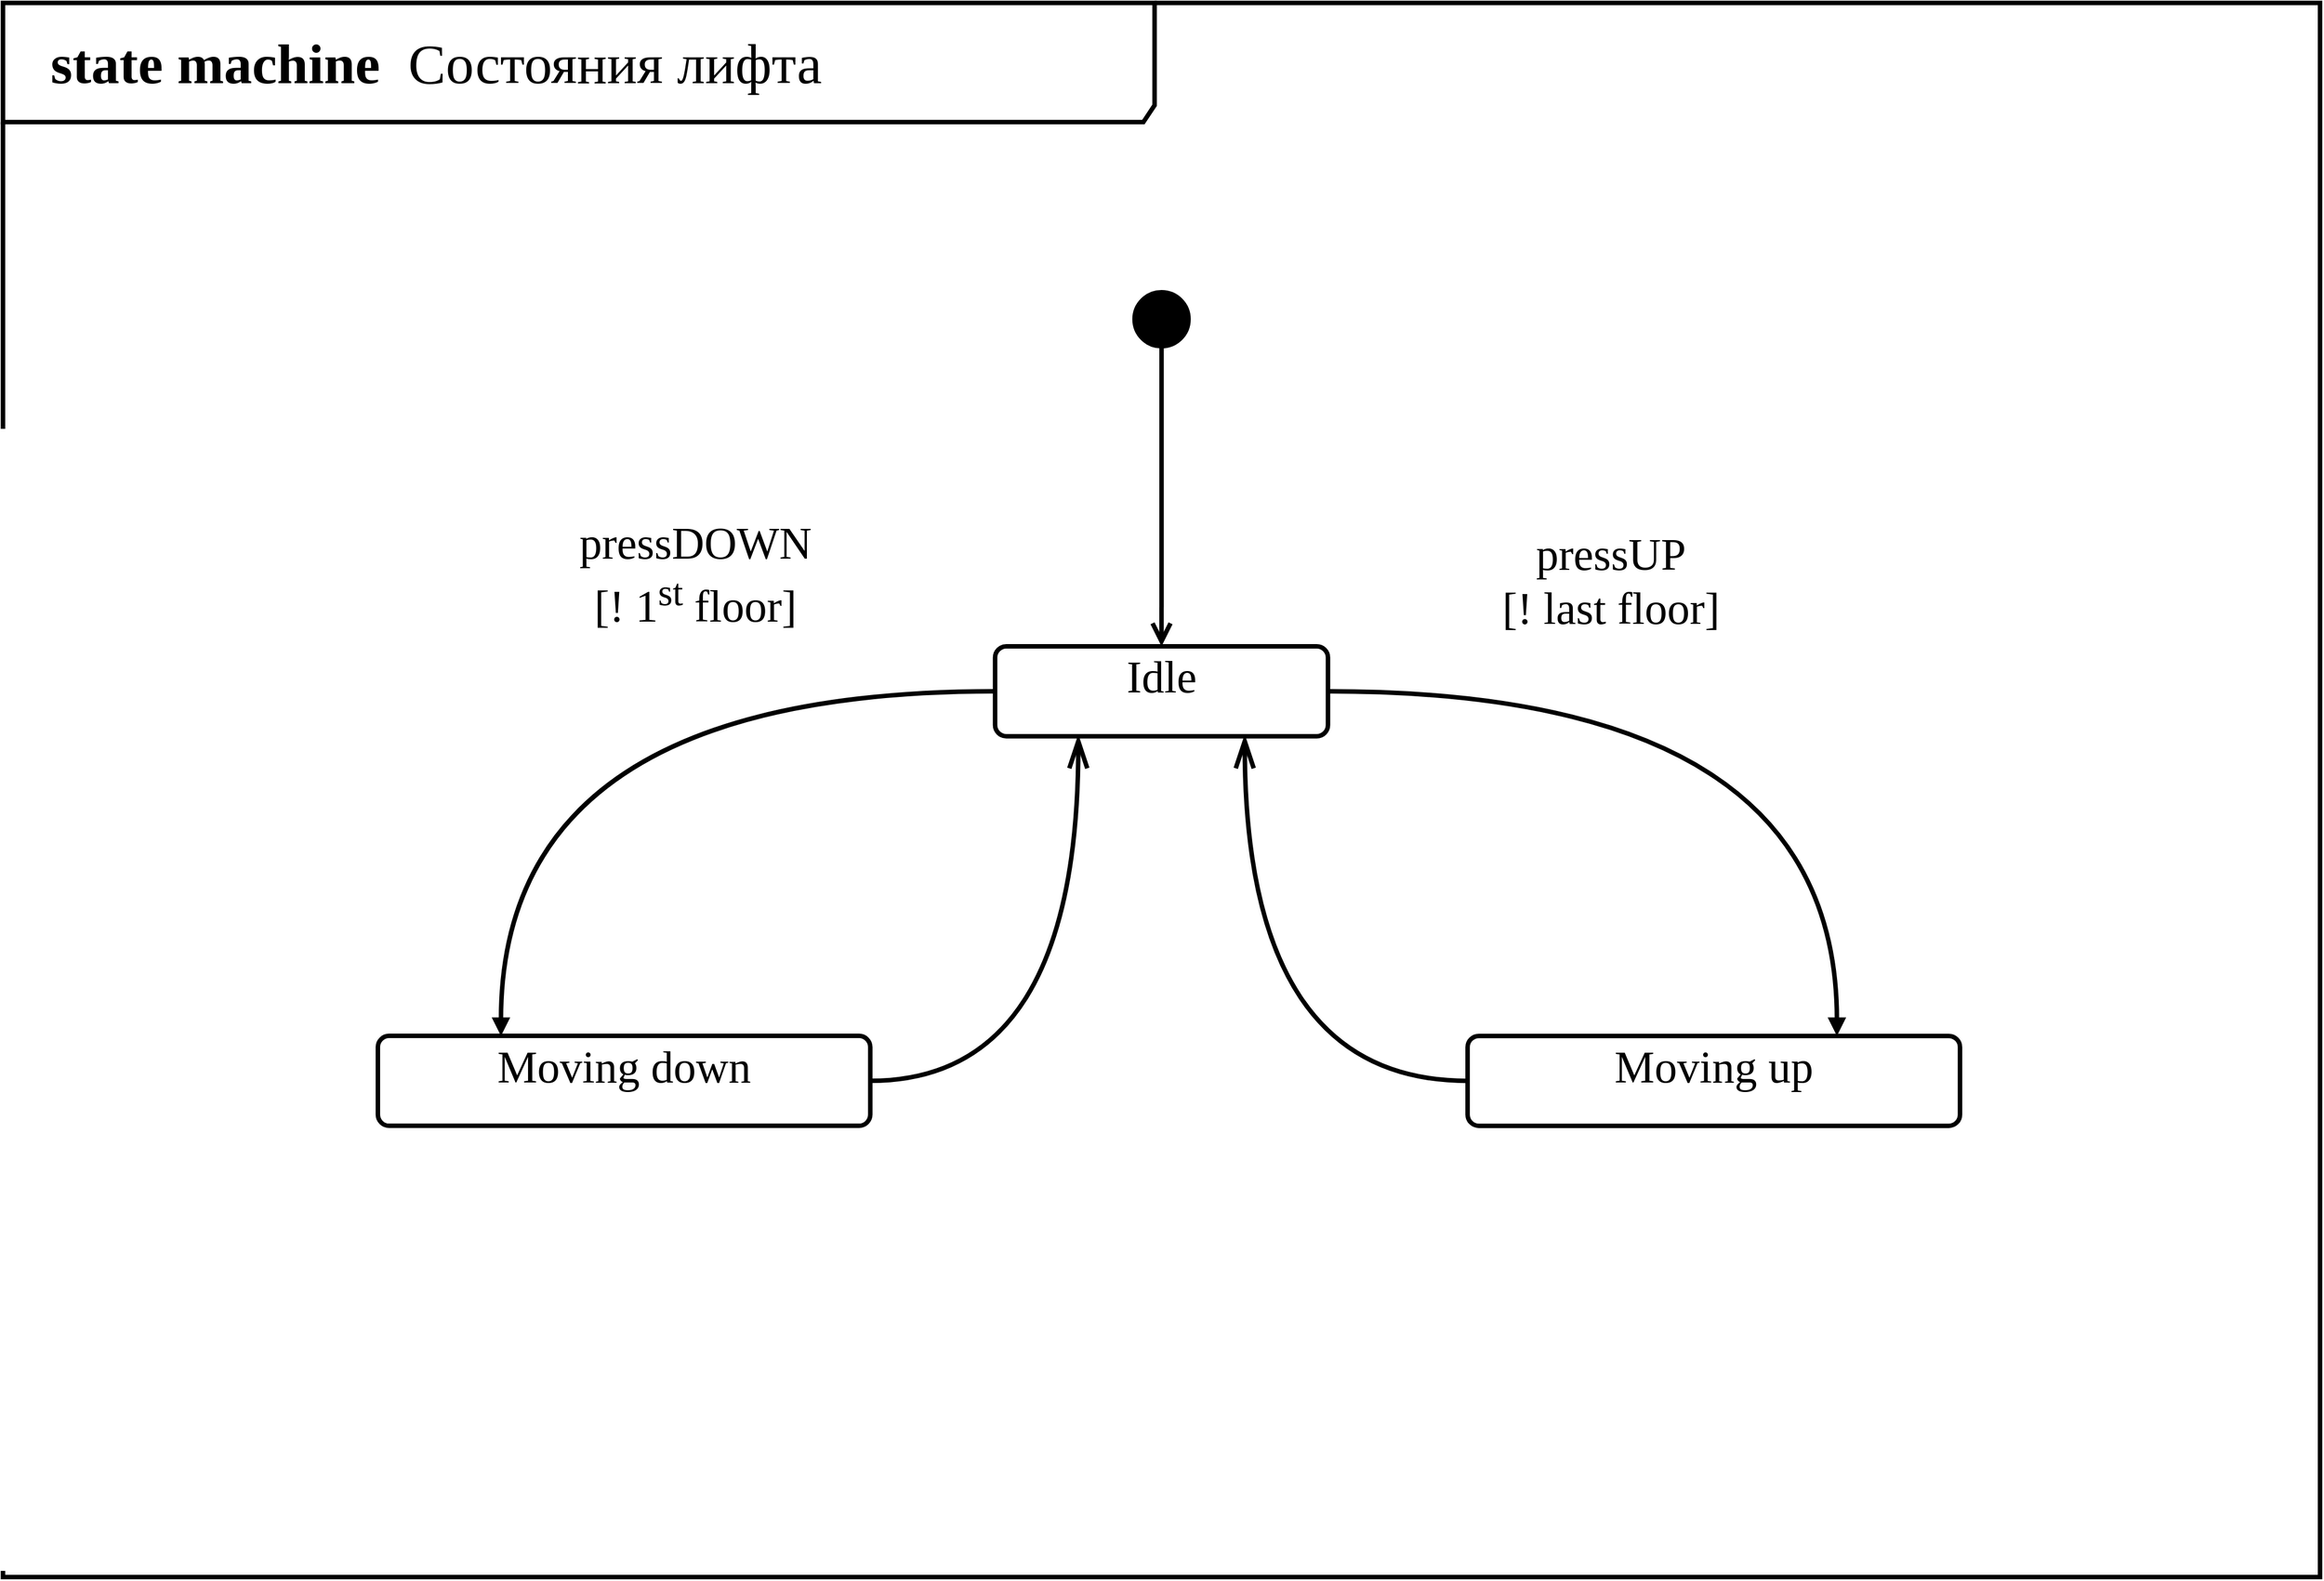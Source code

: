<mxfile version="13.0.7" type="device"><diagram id="IyIb2IAcNQtnSbVli-St" name="Страница 1"><mxGraphModel dx="1296" dy="828" grid="0" gridSize="10" guides="1" tooltips="1" connect="1" arrows="1" fold="1" page="1" pageScale="1" pageWidth="1169" pageHeight="827" background="#ffffff" math="0" shadow="0"><root><mxCell id="0"/><mxCell id="1" parent="0"/><mxCell id="1MJ7OyaGQfeKl28Nw3_k-1" value="&lt;blockquote style=&quot;margin: 0px 0px 0px 40px ; border: none ; padding: 0px ; font-size: 50px&quot;&gt;&lt;b&gt;state machine&amp;nbsp; &lt;/b&gt;Состояния лифта&lt;/blockquote&gt;" style="shape=umlFrame;whiteSpace=wrap;html=1;fillColor=none;strokeWidth=4;strokeColor=#000000;fontFamily=Times New Roman;fontSize=30;width=1024;height=106;fontColor=#000000;align=left;" parent="1" vertex="1"><mxGeometry x="145.67" y="145.67" width="2060.33" height="1400.33" as="geometry"/></mxCell><mxCell id="1MJ7OyaGQfeKl28Nw3_k-5" value="" style="ellipse;whiteSpace=wrap;html=1;strokeColor=#000000;strokeWidth=4;fillColor=#000000;fontFamily=Times New Roman;fontSize=30;fontColor=#000000;align=left;aspect=fixed;" parent="1" vertex="1"><mxGeometry x="1151.84" y="403" width="48" height="48" as="geometry"/></mxCell><mxCell id="1MJ7OyaGQfeKl28Nw3_k-10" value="" style="endArrow=open;endFill=1;endSize=12;html=1;strokeColor=#000000;strokeWidth=4;fontFamily=Times New Roman;fontSize=30;fontColor=#000000;exitX=0.5;exitY=1;exitDx=0;exitDy=0;entryX=0.5;entryY=0;entryDx=0;entryDy=0;entryPerimeter=0;" parent="1" source="1MJ7OyaGQfeKl28Nw3_k-5" target="1MJ7OyaGQfeKl28Nw3_k-13" edge="1"><mxGeometry width="160" relative="1" as="geometry"><mxPoint x="843" y="735" as="sourcePoint"/><mxPoint x="1003" y="735" as="targetPoint"/></mxGeometry></mxCell><mxCell id="1MJ7OyaGQfeKl28Nw3_k-13" value="&lt;p style=&quot;margin: 4px 0px 0px&quot;&gt;&lt;font style=&quot;font-size: 40px&quot;&gt;Idle&lt;/font&gt;&lt;/p&gt;" style="shape=mxgraph.sysml.simpleState;html=1;overflow=fill;whiteSpace=wrap;align=center;strokeColor=#000000;strokeWidth=4;fillColor=none;fontFamily=Times New Roman;fontSize=30;fontColor=#000000;labelBackgroundColor=none;" parent="1" vertex="1"><mxGeometry x="1027.83" y="718" width="296" height="80" as="geometry"/></mxCell><mxCell id="1MJ7OyaGQfeKl28Nw3_k-31" style="edgeStyle=orthogonalEdgeStyle;curved=1;orthogonalLoop=1;jettySize=auto;html=1;exitX=1;exitY=0.5;exitDx=0;exitDy=0;exitPerimeter=0;entryX=0.25;entryY=1;entryDx=0;entryDy=0;entryPerimeter=0;startArrow=none;startFill=0;startSize=8;endArrow=openThin;strokeColor=#000000;strokeWidth=4;fontFamily=Times New Roman;fontSize=30;fontColor=#000000;endSize=20;endFill=0;" parent="1" source="1MJ7OyaGQfeKl28Nw3_k-21" target="1MJ7OyaGQfeKl28Nw3_k-13" edge="1"><mxGeometry relative="1" as="geometry"/></mxCell><mxCell id="1MJ7OyaGQfeKl28Nw3_k-21" value="&lt;p style=&quot;margin: 4px 0px 0px&quot;&gt;&lt;span style=&quot;font-size: 40px&quot;&gt;Moving down&lt;/span&gt;&lt;br&gt;&lt;/p&gt;" style="shape=mxgraph.sysml.simpleState;html=1;overflow=fill;whiteSpace=wrap;align=center;strokeColor=#000000;strokeWidth=4;fillColor=none;fontFamily=Times New Roman;fontSize=30;fontColor=#000000;labelBackgroundColor=none;" parent="1" vertex="1"><mxGeometry x="479" y="1064.56" width="437.84" height="80" as="geometry"/></mxCell><mxCell id="1MJ7OyaGQfeKl28Nw3_k-33" value="&lt;p style=&quot;margin: 4px 0px 0px&quot;&gt;&lt;span style=&quot;font-size: 40px&quot;&gt;Moving up&lt;/span&gt;&lt;br&gt;&lt;/p&gt;" style="shape=mxgraph.sysml.simpleState;html=1;overflow=fill;whiteSpace=wrap;align=center;strokeColor=#000000;strokeWidth=4;fillColor=none;fontFamily=Times New Roman;fontSize=30;fontColor=#000000;labelBackgroundColor=none;" parent="1" vertex="1"><mxGeometry x="1448" y="1064.565" width="437.84" height="80" as="geometry"/></mxCell><mxCell id="1MJ7OyaGQfeKl28Nw3_k-34" style="edgeStyle=orthogonalEdgeStyle;orthogonalLoop=1;jettySize=auto;html=1;exitX=0;exitY=0.5;exitDx=0;exitDy=0;exitPerimeter=0;entryX=0.75;entryY=1;entryDx=0;entryDy=0;entryPerimeter=0;startArrow=none;startFill=0;startSize=8;endArrow=openThin;strokeColor=#000000;strokeWidth=4;fontFamily=Times New Roman;fontSize=30;fontColor=#000000;endSize=20;endFill=0;labelBackgroundColor=none;comic=0;curved=1;" parent="1" source="1MJ7OyaGQfeKl28Nw3_k-33" target="1MJ7OyaGQfeKl28Nw3_k-13" edge="1"><mxGeometry relative="1" as="geometry"><mxPoint x="1074.04" y="1086.56" as="sourcePoint"/><mxPoint x="1476.03" y="780" as="targetPoint"/></mxGeometry></mxCell><mxCell id="1MJ7OyaGQfeKl28Nw3_k-37" value="&lt;font style=&quot;font-size: 40px&quot;&gt;pressDOWN&lt;br&gt;[! 1&lt;sup&gt;st&lt;/sup&gt; floor]&lt;/font&gt;" style="html=1;verticalAlign=bottom;endArrow=block;strokeColor=#000000;strokeWidth=4;fontFamily=Times New Roman;fontSize=30;fontColor=#000000;exitX=0;exitY=0.5;exitDx=0;exitDy=0;exitPerimeter=0;entryX=0.25;entryY=0;entryDx=0;entryDy=0;entryPerimeter=0;curved=1;edgeStyle=orthogonalEdgeStyle;labelBackgroundColor=none;" parent="1" source="1MJ7OyaGQfeKl28Nw3_k-13" target="1MJ7OyaGQfeKl28Nw3_k-21" edge="1"><mxGeometry x="-0.284" y="-49" width="80" relative="1" as="geometry"><mxPoint x="501" y="744" as="sourcePoint"/><mxPoint x="581" y="744" as="targetPoint"/><Array as="points"><mxPoint x="588" y="758"/></Array><mxPoint as="offset"/></mxGeometry></mxCell><mxCell id="1MJ7OyaGQfeKl28Nw3_k-38" value="&lt;font style=&quot;font-size: 40px&quot;&gt;pressUP&lt;br&gt;[! last&amp;nbsp;floor]&lt;/font&gt;" style="html=1;verticalAlign=bottom;endArrow=block;strokeColor=#000000;strokeWidth=4;fontFamily=Times New Roman;fontSize=30;fontColor=#000000;exitX=1;exitY=0.5;exitDx=0;exitDy=0;exitPerimeter=0;entryX=0.75;entryY=0;entryDx=0;entryDy=0;entryPerimeter=0;curved=1;edgeStyle=orthogonalEdgeStyle;labelBackgroundColor=none;" parent="1" source="1MJ7OyaGQfeKl28Nw3_k-13" target="1MJ7OyaGQfeKl28Nw3_k-33" edge="1"><mxGeometry x="-0.338" y="47" width="80" relative="1" as="geometry"><mxPoint x="2035.37" y="670" as="sourcePoint"/><mxPoint x="1379" y="976.56" as="targetPoint"/><mxPoint as="offset"/></mxGeometry></mxCell></root></mxGraphModel></diagram></mxfile>